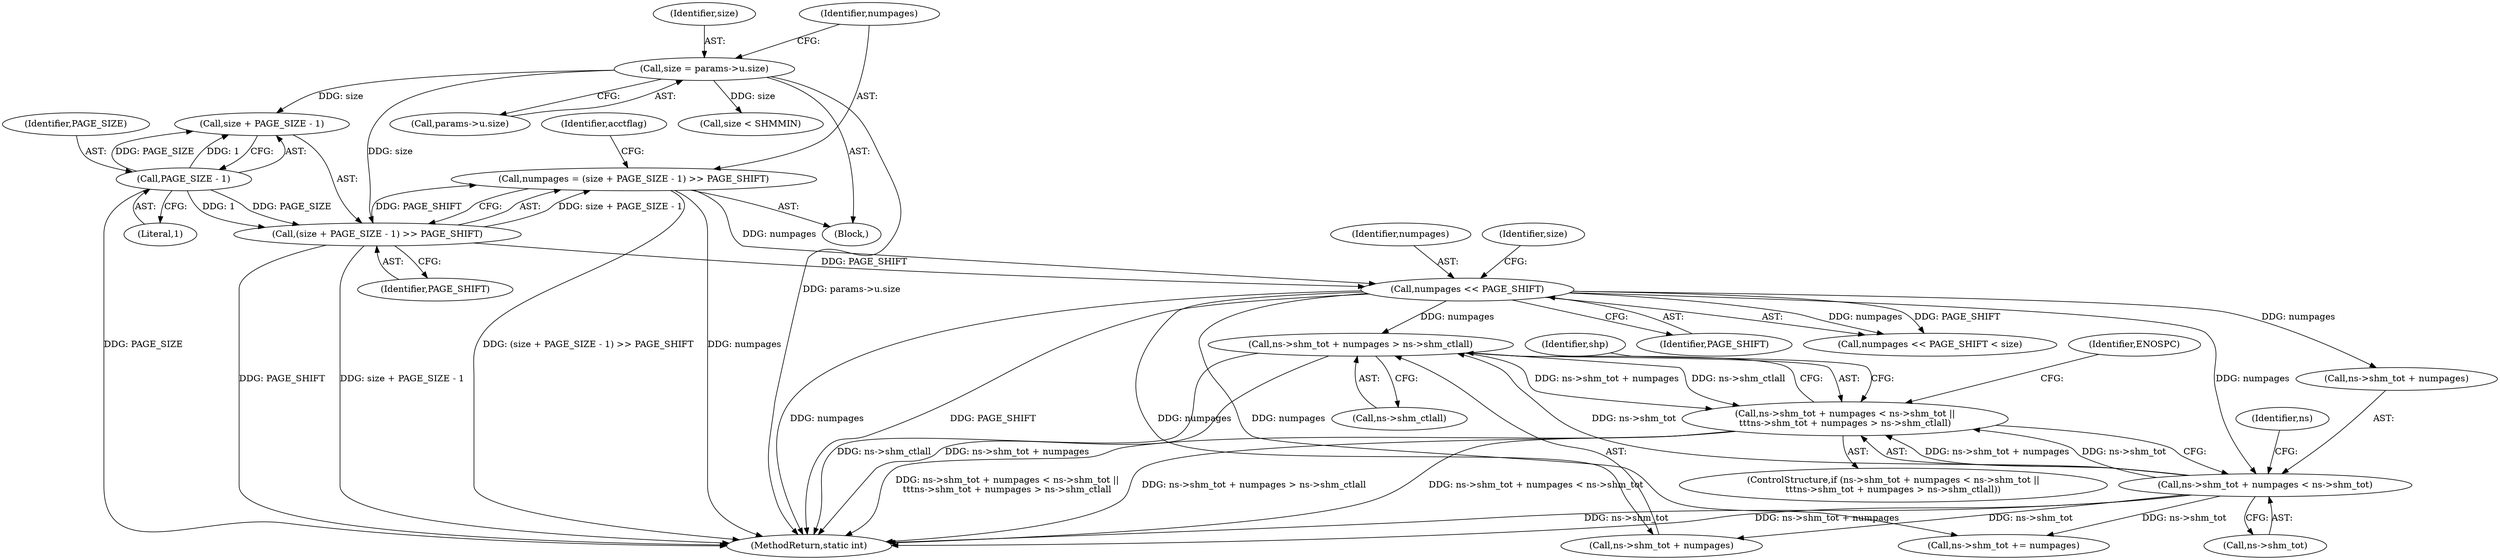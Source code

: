 digraph "0_linux_b9a532277938798b53178d5a66af6e2915cb27cf_0@pointer" {
"1000179" [label="(Call,ns->shm_tot + numpages > ns->shm_ctlall)"];
"1000170" [label="(Call,ns->shm_tot + numpages < ns->shm_tot)"];
"1000161" [label="(Call,numpages << PAGE_SHIFT)"];
"1000130" [label="(Call,numpages = (size + PAGE_SIZE - 1) >> PAGE_SHIFT)"];
"1000132" [label="(Call,(size + PAGE_SIZE - 1) >> PAGE_SHIFT)"];
"1000120" [label="(Call,size = params->u.size)"];
"1000135" [label="(Call,PAGE_SIZE - 1)"];
"1000169" [label="(Call,ns->shm_tot + numpages < ns->shm_tot ||\n\t\t\tns->shm_tot + numpages > ns->shm_ctlall)"];
"1000170" [label="(Call,ns->shm_tot + numpages < ns->shm_tot)"];
"1000130" [label="(Call,numpages = (size + PAGE_SIZE - 1) >> PAGE_SHIFT)"];
"1000161" [label="(Call,numpages << PAGE_SHIFT)"];
"1000163" [label="(Identifier,PAGE_SHIFT)"];
"1000169" [label="(Call,ns->shm_tot + numpages < ns->shm_tot ||\n\t\t\tns->shm_tot + numpages > ns->shm_ctlall)"];
"1000160" [label="(Call,numpages << PAGE_SHIFT < size)"];
"1000106" [label="(Block,)"];
"1000162" [label="(Identifier,numpages)"];
"1000132" [label="(Call,(size + PAGE_SIZE - 1) >> PAGE_SHIFT)"];
"1000120" [label="(Call,size = params->u.size)"];
"1000180" [label="(Call,ns->shm_tot + numpages)"];
"1000171" [label="(Call,ns->shm_tot + numpages)"];
"1000122" [label="(Call,params->u.size)"];
"1000144" [label="(Identifier,acctflag)"];
"1000185" [label="(Call,ns->shm_ctlall)"];
"1000176" [label="(Call,ns->shm_tot)"];
"1000456" [label="(MethodReturn,static int)"];
"1000135" [label="(Call,PAGE_SIZE - 1)"];
"1000168" [label="(ControlStructure,if (ns->shm_tot + numpages < ns->shm_tot ||\n\t\t\tns->shm_tot + numpages > ns->shm_ctlall))"];
"1000136" [label="(Identifier,PAGE_SIZE)"];
"1000133" [label="(Call,size + PAGE_SIZE - 1)"];
"1000415" [label="(Call,ns->shm_tot += numpages)"];
"1000192" [label="(Identifier,shp)"];
"1000190" [label="(Identifier,ENOSPC)"];
"1000138" [label="(Identifier,PAGE_SHIFT)"];
"1000164" [label="(Identifier,size)"];
"1000131" [label="(Identifier,numpages)"];
"1000182" [label="(Identifier,ns)"];
"1000179" [label="(Call,ns->shm_tot + numpages > ns->shm_ctlall)"];
"1000121" [label="(Identifier,size)"];
"1000137" [label="(Literal,1)"];
"1000148" [label="(Call,size < SHMMIN)"];
"1000179" -> "1000169"  [label="AST: "];
"1000179" -> "1000185"  [label="CFG: "];
"1000180" -> "1000179"  [label="AST: "];
"1000185" -> "1000179"  [label="AST: "];
"1000169" -> "1000179"  [label="CFG: "];
"1000179" -> "1000456"  [label="DDG: ns->shm_ctlall"];
"1000179" -> "1000456"  [label="DDG: ns->shm_tot + numpages"];
"1000179" -> "1000169"  [label="DDG: ns->shm_tot + numpages"];
"1000179" -> "1000169"  [label="DDG: ns->shm_ctlall"];
"1000170" -> "1000179"  [label="DDG: ns->shm_tot"];
"1000161" -> "1000179"  [label="DDG: numpages"];
"1000170" -> "1000169"  [label="AST: "];
"1000170" -> "1000176"  [label="CFG: "];
"1000171" -> "1000170"  [label="AST: "];
"1000176" -> "1000170"  [label="AST: "];
"1000182" -> "1000170"  [label="CFG: "];
"1000169" -> "1000170"  [label="CFG: "];
"1000170" -> "1000456"  [label="DDG: ns->shm_tot"];
"1000170" -> "1000456"  [label="DDG: ns->shm_tot + numpages"];
"1000170" -> "1000169"  [label="DDG: ns->shm_tot + numpages"];
"1000170" -> "1000169"  [label="DDG: ns->shm_tot"];
"1000161" -> "1000170"  [label="DDG: numpages"];
"1000170" -> "1000180"  [label="DDG: ns->shm_tot"];
"1000170" -> "1000415"  [label="DDG: ns->shm_tot"];
"1000161" -> "1000160"  [label="AST: "];
"1000161" -> "1000163"  [label="CFG: "];
"1000162" -> "1000161"  [label="AST: "];
"1000163" -> "1000161"  [label="AST: "];
"1000164" -> "1000161"  [label="CFG: "];
"1000161" -> "1000456"  [label="DDG: PAGE_SHIFT"];
"1000161" -> "1000456"  [label="DDG: numpages"];
"1000161" -> "1000160"  [label="DDG: numpages"];
"1000161" -> "1000160"  [label="DDG: PAGE_SHIFT"];
"1000130" -> "1000161"  [label="DDG: numpages"];
"1000132" -> "1000161"  [label="DDG: PAGE_SHIFT"];
"1000161" -> "1000171"  [label="DDG: numpages"];
"1000161" -> "1000180"  [label="DDG: numpages"];
"1000161" -> "1000415"  [label="DDG: numpages"];
"1000130" -> "1000106"  [label="AST: "];
"1000130" -> "1000132"  [label="CFG: "];
"1000131" -> "1000130"  [label="AST: "];
"1000132" -> "1000130"  [label="AST: "];
"1000144" -> "1000130"  [label="CFG: "];
"1000130" -> "1000456"  [label="DDG: (size + PAGE_SIZE - 1) >> PAGE_SHIFT"];
"1000130" -> "1000456"  [label="DDG: numpages"];
"1000132" -> "1000130"  [label="DDG: size + PAGE_SIZE - 1"];
"1000132" -> "1000130"  [label="DDG: PAGE_SHIFT"];
"1000132" -> "1000138"  [label="CFG: "];
"1000133" -> "1000132"  [label="AST: "];
"1000138" -> "1000132"  [label="AST: "];
"1000132" -> "1000456"  [label="DDG: size + PAGE_SIZE - 1"];
"1000132" -> "1000456"  [label="DDG: PAGE_SHIFT"];
"1000120" -> "1000132"  [label="DDG: size"];
"1000135" -> "1000132"  [label="DDG: PAGE_SIZE"];
"1000135" -> "1000132"  [label="DDG: 1"];
"1000120" -> "1000106"  [label="AST: "];
"1000120" -> "1000122"  [label="CFG: "];
"1000121" -> "1000120"  [label="AST: "];
"1000122" -> "1000120"  [label="AST: "];
"1000131" -> "1000120"  [label="CFG: "];
"1000120" -> "1000456"  [label="DDG: params->u.size"];
"1000120" -> "1000133"  [label="DDG: size"];
"1000120" -> "1000148"  [label="DDG: size"];
"1000135" -> "1000133"  [label="AST: "];
"1000135" -> "1000137"  [label="CFG: "];
"1000136" -> "1000135"  [label="AST: "];
"1000137" -> "1000135"  [label="AST: "];
"1000133" -> "1000135"  [label="CFG: "];
"1000135" -> "1000456"  [label="DDG: PAGE_SIZE"];
"1000135" -> "1000133"  [label="DDG: PAGE_SIZE"];
"1000135" -> "1000133"  [label="DDG: 1"];
"1000169" -> "1000168"  [label="AST: "];
"1000190" -> "1000169"  [label="CFG: "];
"1000192" -> "1000169"  [label="CFG: "];
"1000169" -> "1000456"  [label="DDG: ns->shm_tot + numpages < ns->shm_tot ||\n\t\t\tns->shm_tot + numpages > ns->shm_ctlall"];
"1000169" -> "1000456"  [label="DDG: ns->shm_tot + numpages > ns->shm_ctlall"];
"1000169" -> "1000456"  [label="DDG: ns->shm_tot + numpages < ns->shm_tot"];
}
